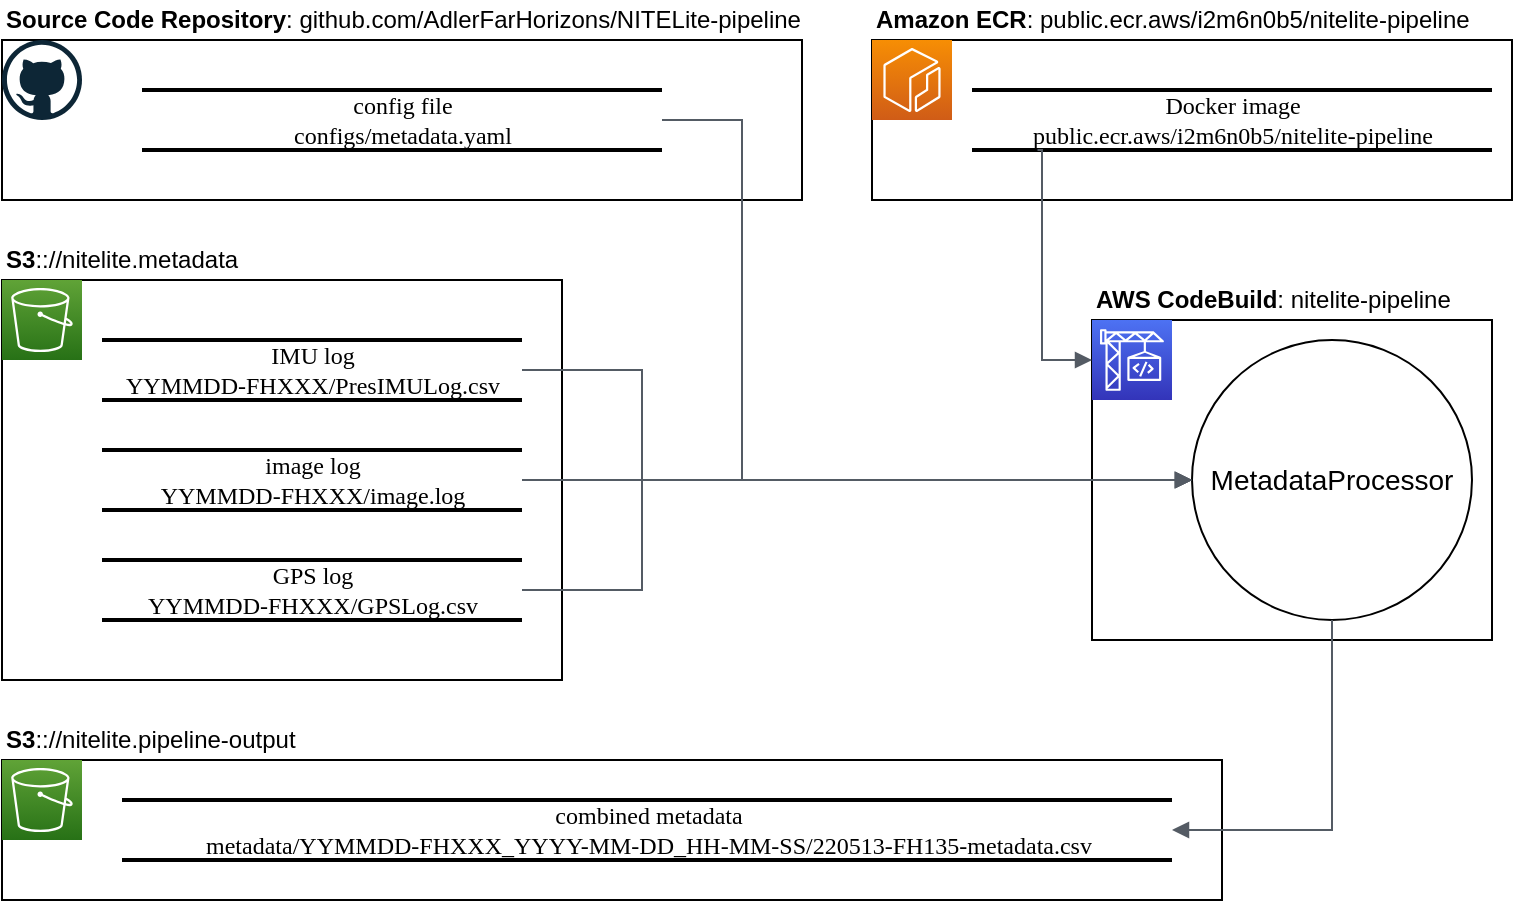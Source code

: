 <mxfile>
    <diagram id="kPWpZeB2M8FcOMIMYAff" name="Page-1">
        <mxGraphModel dx="242" dy="616" grid="1" gridSize="10" guides="1" tooltips="1" connect="1" arrows="1" fold="1" page="1" pageScale="1" pageWidth="850" pageHeight="1100" math="0" shadow="0">
            <root>
                <mxCell id="0"/>
                <mxCell id="1" parent="0"/>
                <mxCell id="26" value="" style="rounded=0;whiteSpace=wrap;html=1;" vertex="1" parent="1">
                    <mxGeometry x="880" y="40" width="400" height="80" as="geometry"/>
                </mxCell>
                <mxCell id="21" value="" style="rounded=0;whiteSpace=wrap;html=1;" vertex="1" parent="1">
                    <mxGeometry x="1425" y="180" width="200" height="160" as="geometry"/>
                </mxCell>
                <mxCell id="3" value="" style="rounded=0;whiteSpace=wrap;html=1;" vertex="1" parent="1">
                    <mxGeometry x="880" y="160" width="280" height="200" as="geometry"/>
                </mxCell>
                <mxCell id="2" value="IMU log&lt;br&gt;YYMMDD-FHXXX/PresIMULog.csv" style="html=1;rounded=0;shadow=0;comic=0;labelBackgroundColor=none;strokeWidth=2;fontFamily=Verdana;fontSize=12;align=center;shape=mxgraph.ios7ui.horLines;" parent="1" vertex="1">
                    <mxGeometry x="930" y="190" width="210" height="30" as="geometry"/>
                </mxCell>
                <mxCell id="4" value="&lt;b&gt;S3&lt;/b&gt;:://nitelite.metadata" style="text;html=1;strokeColor=none;fillColor=none;align=left;verticalAlign=middle;whiteSpace=wrap;rounded=0;" vertex="1" parent="1">
                    <mxGeometry x="880" y="140" width="170" height="20" as="geometry"/>
                </mxCell>
                <mxCell id="5" value="image log&lt;br&gt;YYMMDD-FHXXX/image.log" style="html=1;rounded=0;shadow=0;comic=0;labelBackgroundColor=none;strokeWidth=2;fontFamily=Verdana;fontSize=12;align=center;shape=mxgraph.ios7ui.horLines;" vertex="1" parent="1">
                    <mxGeometry x="930" y="245" width="210" height="30" as="geometry"/>
                </mxCell>
                <mxCell id="6" value="GPS log&lt;br&gt;YYMMDD-FHXXX/GPSLog.csv" style="html=1;rounded=0;shadow=0;comic=0;labelBackgroundColor=none;strokeWidth=2;fontFamily=Verdana;fontSize=12;align=center;shape=mxgraph.ios7ui.horLines;" vertex="1" parent="1">
                    <mxGeometry x="930" y="300" width="210" height="30" as="geometry"/>
                </mxCell>
                <mxCell id="7" value="" style="rounded=0;whiteSpace=wrap;html=1;" vertex="1" parent="1">
                    <mxGeometry x="880" y="400" width="610" height="70" as="geometry"/>
                </mxCell>
                <mxCell id="8" value="&lt;b&gt;S3&lt;/b&gt;:://nitelite.pipeline-output" style="text;html=1;strokeColor=none;fillColor=none;align=left;verticalAlign=middle;whiteSpace=wrap;rounded=0;" vertex="1" parent="1">
                    <mxGeometry x="880" y="380" width="170" height="20" as="geometry"/>
                </mxCell>
                <mxCell id="9" value="combined metadata&lt;br&gt;metadata/YYMMDD-FHXXX_YYYY-MM-DD_HH-MM-SS/220513-FH135-metadata.csv" style="html=1;rounded=0;shadow=0;comic=0;labelBackgroundColor=none;strokeWidth=2;fontFamily=Verdana;fontSize=12;align=center;shape=mxgraph.ios7ui.horLines;" vertex="1" parent="1">
                    <mxGeometry x="940" y="420" width="525" height="30" as="geometry"/>
                </mxCell>
                <mxCell id="10" value="" style="rounded=0;whiteSpace=wrap;html=1;" vertex="1" parent="1">
                    <mxGeometry x="1315" y="40" width="320" height="80" as="geometry"/>
                </mxCell>
                <mxCell id="13" value="" style="edgeStyle=none;html=1;fontSize=14;" edge="1" parent="1" source="12" target="10">
                    <mxGeometry relative="1" as="geometry"/>
                </mxCell>
                <mxCell id="12" value="&lt;b&gt;Amazon ECR&lt;/b&gt;: public.ecr.aws/i2m6n0b5/nitelite-pipeline" style="text;html=1;strokeColor=none;fillColor=none;align=left;verticalAlign=middle;whiteSpace=wrap;rounded=0;" vertex="1" parent="1">
                    <mxGeometry x="1315" y="20" width="310" height="20" as="geometry"/>
                </mxCell>
                <mxCell id="14" value="Docker image&lt;br&gt;public.ecr.aws/i2m6n0b5/nitelite-pipeline" style="html=1;rounded=0;shadow=0;comic=0;labelBackgroundColor=none;strokeWidth=2;fontFamily=Verdana;fontSize=12;align=center;shape=mxgraph.ios7ui.horLines;" vertex="1" parent="1">
                    <mxGeometry x="1365" y="65" width="260" height="30" as="geometry"/>
                </mxCell>
                <mxCell id="16" value="" style="sketch=0;points=[[0,0,0],[0.25,0,0],[0.5,0,0],[0.75,0,0],[1,0,0],[0,1,0],[0.25,1,0],[0.5,1,0],[0.75,1,0],[1,1,0],[0,0.25,0],[0,0.5,0],[0,0.75,0],[1,0.25,0],[1,0.5,0],[1,0.75,0]];outlineConnect=0;fontColor=#232F3E;gradientColor=#F78E04;gradientDirection=north;fillColor=#D05C17;strokeColor=#ffffff;dashed=0;verticalLabelPosition=bottom;verticalAlign=top;align=center;html=1;fontSize=12;fontStyle=0;aspect=fixed;shape=mxgraph.aws4.resourceIcon;resIcon=mxgraph.aws4.ecr;" vertex="1" parent="1">
                    <mxGeometry x="1315" y="40" width="40" height="40" as="geometry"/>
                </mxCell>
                <mxCell id="17" value="" style="sketch=0;points=[[0,0,0],[0.25,0,0],[0.5,0,0],[0.75,0,0],[1,0,0],[0,1,0],[0.25,1,0],[0.5,1,0],[0.75,1,0],[1,1,0],[0,0.25,0],[0,0.5,0],[0,0.75,0],[1,0.25,0],[1,0.5,0],[1,0.75,0]];outlineConnect=0;fontColor=#232F3E;gradientColor=#60A337;gradientDirection=north;fillColor=#277116;strokeColor=#ffffff;dashed=0;verticalLabelPosition=bottom;verticalAlign=top;align=center;html=1;fontSize=12;fontStyle=0;aspect=fixed;shape=mxgraph.aws4.resourceIcon;resIcon=mxgraph.aws4.s3;" vertex="1" parent="1">
                    <mxGeometry x="880" y="160" width="40" height="40" as="geometry"/>
                </mxCell>
                <mxCell id="18" value="" style="sketch=0;points=[[0,0,0],[0.25,0,0],[0.5,0,0],[0.75,0,0],[1,0,0],[0,1,0],[0.25,1,0],[0.5,1,0],[0.75,1,0],[1,1,0],[0,0.25,0],[0,0.5,0],[0,0.75,0],[1,0.25,0],[1,0.5,0],[1,0.75,0]];outlineConnect=0;fontColor=#232F3E;gradientColor=#60A337;gradientDirection=north;fillColor=#277116;strokeColor=#ffffff;dashed=0;verticalLabelPosition=bottom;verticalAlign=top;align=center;html=1;fontSize=12;fontStyle=0;aspect=fixed;shape=mxgraph.aws4.resourceIcon;resIcon=mxgraph.aws4.s3;" vertex="1" parent="1">
                    <mxGeometry x="880" y="400" width="40" height="40" as="geometry"/>
                </mxCell>
                <mxCell id="20" value="" style="sketch=0;points=[[0,0,0],[0.25,0,0],[0.5,0,0],[0.75,0,0],[1,0,0],[0,1,0],[0.25,1,0],[0.5,1,0],[0.75,1,0],[1,1,0],[0,0.25,0],[0,0.5,0],[0,0.75,0],[1,0.25,0],[1,0.5,0],[1,0.75,0]];outlineConnect=0;fontColor=#232F3E;gradientColor=#4D72F3;gradientDirection=north;fillColor=#3334B9;strokeColor=#ffffff;dashed=0;verticalLabelPosition=bottom;verticalAlign=top;align=center;html=1;fontSize=12;fontStyle=0;aspect=fixed;shape=mxgraph.aws4.resourceIcon;resIcon=mxgraph.aws4.codebuild;" vertex="1" parent="1">
                    <mxGeometry x="1425" y="180" width="40" height="40" as="geometry"/>
                </mxCell>
                <mxCell id="23" value="config file&lt;br&gt;configs/metadata.yaml" style="html=1;rounded=0;shadow=0;comic=0;labelBackgroundColor=none;strokeWidth=2;fontFamily=Verdana;fontSize=12;align=center;shape=mxgraph.ios7ui.horLines;" vertex="1" parent="1">
                    <mxGeometry x="950" y="65" width="260" height="30" as="geometry"/>
                </mxCell>
                <mxCell id="24" value="" style="dashed=0;outlineConnect=0;html=1;align=center;labelPosition=center;verticalLabelPosition=bottom;verticalAlign=top;shape=mxgraph.weblogos.github;fontSize=14;" vertex="1" parent="1">
                    <mxGeometry x="880" y="40" width="40" height="40" as="geometry"/>
                </mxCell>
                <mxCell id="25" value="&lt;b&gt;AWS CodeBuild&lt;/b&gt;: nitelite-pipeline" style="text;html=1;strokeColor=none;fillColor=none;align=left;verticalAlign=middle;whiteSpace=wrap;rounded=0;" vertex="1" parent="1">
                    <mxGeometry x="1425" y="160" width="190" height="20" as="geometry"/>
                </mxCell>
                <mxCell id="27" value="&lt;b&gt;Source Code Repository&lt;/b&gt;: github.com/AdlerFarHorizons/NITELite-pipeline" style="text;html=1;strokeColor=none;fillColor=none;align=left;verticalAlign=middle;whiteSpace=wrap;rounded=0;" vertex="1" parent="1">
                    <mxGeometry x="880" y="20" width="410" height="20" as="geometry"/>
                </mxCell>
                <mxCell id="28" value="MetadataProcessor" style="ellipse;whiteSpace=wrap;html=1;aspect=fixed;fontSize=14;" vertex="1" parent="1">
                    <mxGeometry x="1475" y="190" width="140" height="140" as="geometry"/>
                </mxCell>
                <mxCell id="34" value="" style="edgeStyle=orthogonalEdgeStyle;html=1;endArrow=block;elbow=vertical;startArrow=none;endFill=1;strokeColor=#545B64;rounded=0;fontSize=14;exitX=0.126;exitY=1.001;exitDx=0;exitDy=0;exitPerimeter=0;entryX=0;entryY=0.5;entryDx=0;entryDy=0;entryPerimeter=0;" edge="1" parent="1" source="14" target="20">
                    <mxGeometry width="100" relative="1" as="geometry">
                        <mxPoint x="1280" y="190" as="sourcePoint"/>
                        <mxPoint x="1380" y="190" as="targetPoint"/>
                        <Array as="points">
                            <mxPoint x="1400" y="95"/>
                            <mxPoint x="1400" y="200"/>
                        </Array>
                    </mxGeometry>
                </mxCell>
                <mxCell id="35" value="" style="edgeStyle=orthogonalEdgeStyle;html=1;endArrow=block;elbow=vertical;startArrow=none;endFill=1;strokeColor=#545B64;rounded=0;fontSize=14;entryX=0;entryY=0.5;entryDx=0;entryDy=0;" edge="1" parent="1" source="23" target="28">
                    <mxGeometry width="100" relative="1" as="geometry">
                        <mxPoint x="1200" y="96" as="sourcePoint"/>
                        <mxPoint x="1380" y="190" as="targetPoint"/>
                        <Array as="points">
                            <mxPoint x="1250" y="80"/>
                            <mxPoint x="1250" y="260"/>
                        </Array>
                    </mxGeometry>
                </mxCell>
                <mxCell id="36" value="" style="edgeStyle=orthogonalEdgeStyle;html=1;endArrow=block;elbow=vertical;startArrow=none;endFill=1;strokeColor=#545B64;rounded=0;fontSize=14;entryX=0;entryY=0.5;entryDx=0;entryDy=0;" edge="1" parent="1" source="2" target="28">
                    <mxGeometry width="100" relative="1" as="geometry">
                        <mxPoint x="1280" y="190" as="sourcePoint"/>
                        <mxPoint x="1380" y="190" as="targetPoint"/>
                        <Array as="points">
                            <mxPoint x="1200" y="205"/>
                            <mxPoint x="1200" y="260"/>
                        </Array>
                    </mxGeometry>
                </mxCell>
                <mxCell id="37" value="" style="edgeStyle=orthogonalEdgeStyle;html=1;endArrow=block;elbow=vertical;startArrow=none;endFill=1;strokeColor=#545B64;rounded=0;fontSize=14;entryX=0;entryY=0.5;entryDx=0;entryDy=0;" edge="1" parent="1" source="5" target="28">
                    <mxGeometry width="100" relative="1" as="geometry">
                        <mxPoint x="1280" y="190" as="sourcePoint"/>
                        <mxPoint x="1380" y="190" as="targetPoint"/>
                        <Array as="points">
                            <mxPoint x="1250" y="260"/>
                            <mxPoint x="1250" y="260"/>
                        </Array>
                    </mxGeometry>
                </mxCell>
                <mxCell id="38" value="" style="edgeStyle=orthogonalEdgeStyle;html=1;endArrow=block;elbow=vertical;startArrow=none;endFill=1;strokeColor=#545B64;rounded=0;fontSize=14;entryX=0;entryY=0.5;entryDx=0;entryDy=0;" edge="1" parent="1" source="6" target="28">
                    <mxGeometry width="100" relative="1" as="geometry">
                        <mxPoint x="1280" y="190" as="sourcePoint"/>
                        <mxPoint x="1380" y="190" as="targetPoint"/>
                        <Array as="points">
                            <mxPoint x="1200" y="315"/>
                            <mxPoint x="1200" y="260"/>
                        </Array>
                    </mxGeometry>
                </mxCell>
                <mxCell id="39" value="" style="edgeStyle=orthogonalEdgeStyle;html=1;endArrow=none;elbow=vertical;startArrow=block;startFill=1;strokeColor=#545B64;rounded=0;fontSize=14;entryX=0.5;entryY=1;entryDx=0;entryDy=0;" edge="1" parent="1" source="9" target="28">
                    <mxGeometry width="100" relative="1" as="geometry">
                        <mxPoint x="1280" y="230" as="sourcePoint"/>
                        <mxPoint x="1380" y="230" as="targetPoint"/>
                        <Array as="points">
                            <mxPoint x="1545" y="435"/>
                        </Array>
                    </mxGeometry>
                </mxCell>
            </root>
        </mxGraphModel>
    </diagram>
</mxfile>